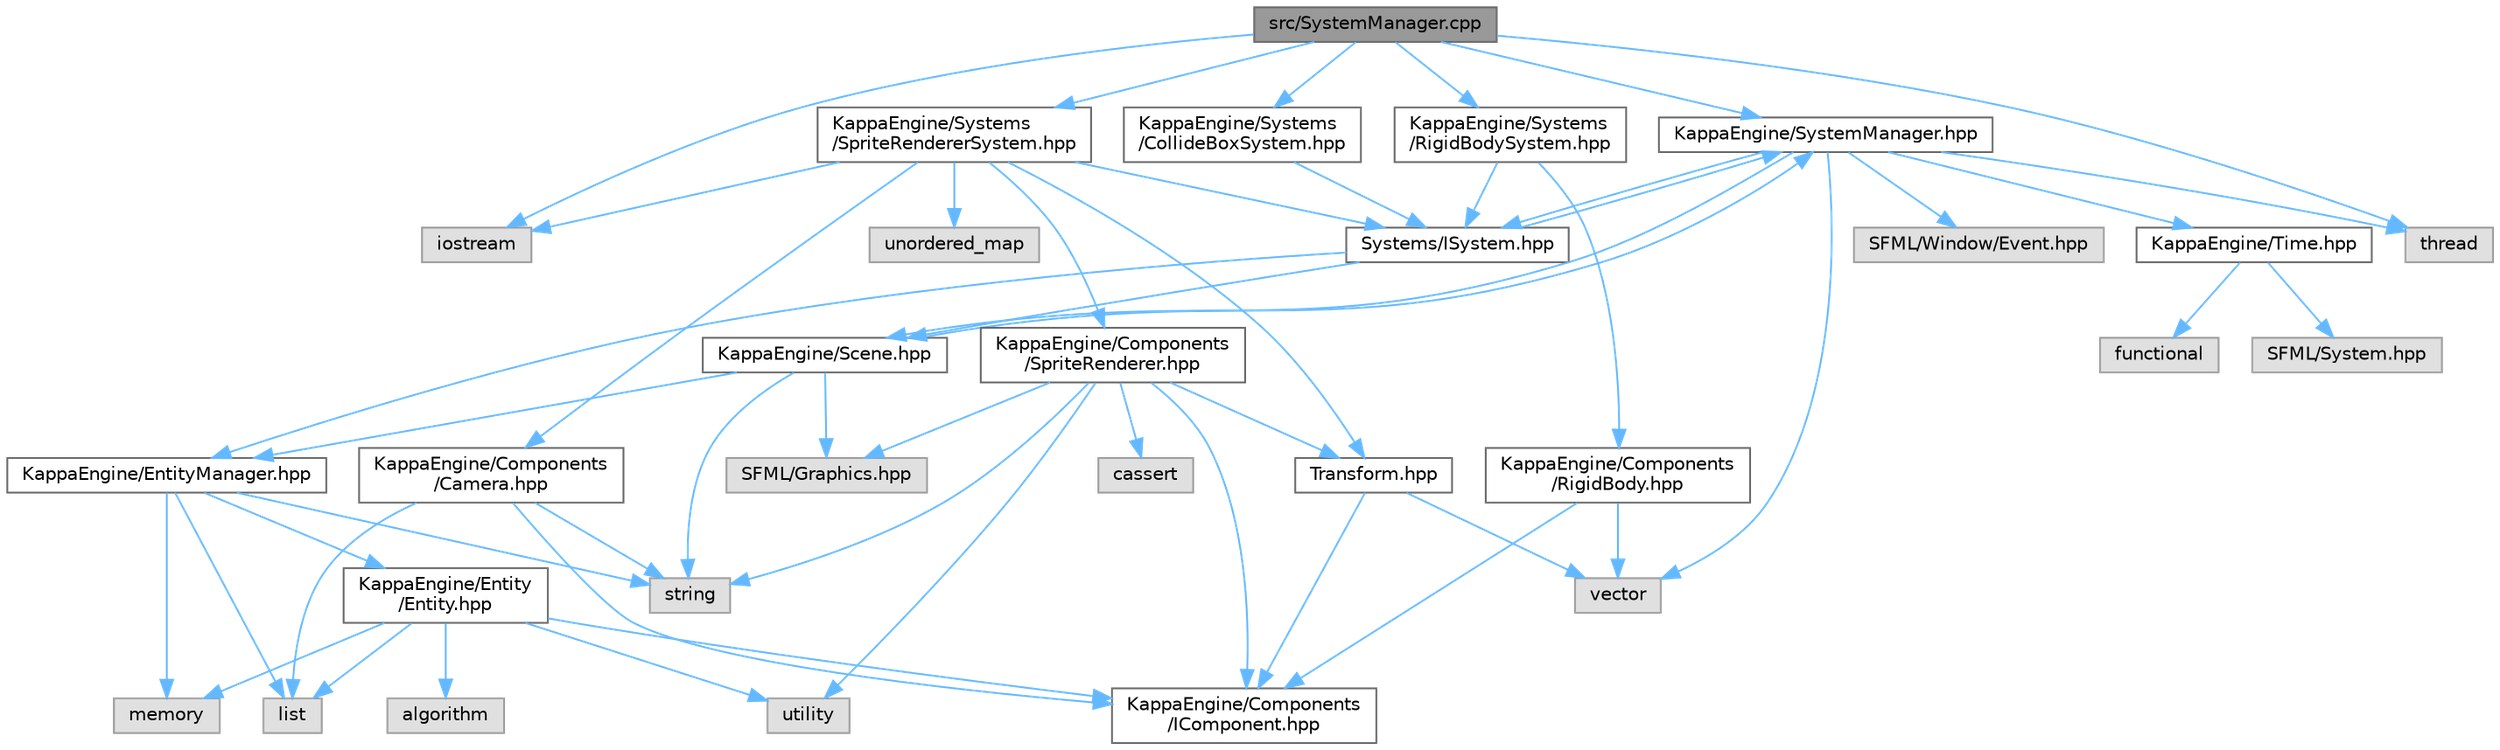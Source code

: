 digraph "src/SystemManager.cpp"
{
 // LATEX_PDF_SIZE
  bgcolor="transparent";
  edge [fontname=Helvetica,fontsize=10,labelfontname=Helvetica,labelfontsize=10];
  node [fontname=Helvetica,fontsize=10,shape=box,height=0.2,width=0.4];
  Node1 [label="src/SystemManager.cpp",height=0.2,width=0.4,color="gray40", fillcolor="grey60", style="filled", fontcolor="black",tooltip=" "];
  Node1 -> Node2 [color="steelblue1",style="solid"];
  Node2 [label="iostream",height=0.2,width=0.4,color="grey60", fillcolor="#E0E0E0", style="filled",tooltip=" "];
  Node1 -> Node3 [color="steelblue1",style="solid"];
  Node3 [label="thread",height=0.2,width=0.4,color="grey60", fillcolor="#E0E0E0", style="filled",tooltip=" "];
  Node1 -> Node4 [color="steelblue1",style="solid"];
  Node4 [label="KappaEngine/SystemManager.hpp",height=0.2,width=0.4,color="grey40", fillcolor="white", style="filled",URL="$_system_manager_8hpp.html",tooltip=" "];
  Node4 -> Node5 [color="steelblue1",style="solid"];
  Node5 [label="vector",height=0.2,width=0.4,color="grey60", fillcolor="#E0E0E0", style="filled",tooltip=" "];
  Node4 -> Node3 [color="steelblue1",style="solid"];
  Node4 -> Node6 [color="steelblue1",style="solid"];
  Node6 [label="SFML/Window/Event.hpp",height=0.2,width=0.4,color="grey60", fillcolor="#E0E0E0", style="filled",tooltip=" "];
  Node4 -> Node7 [color="steelblue1",style="solid"];
  Node7 [label="KappaEngine/Time.hpp",height=0.2,width=0.4,color="grey40", fillcolor="white", style="filled",URL="$_time_8hpp.html",tooltip=" "];
  Node7 -> Node8 [color="steelblue1",style="solid"];
  Node8 [label="SFML/System.hpp",height=0.2,width=0.4,color="grey60", fillcolor="#E0E0E0", style="filled",tooltip=" "];
  Node7 -> Node9 [color="steelblue1",style="solid"];
  Node9 [label="functional",height=0.2,width=0.4,color="grey60", fillcolor="#E0E0E0", style="filled",tooltip=" "];
  Node4 -> Node10 [color="steelblue1",style="solid"];
  Node10 [label="Systems/ISystem.hpp",height=0.2,width=0.4,color="grey40", fillcolor="white", style="filled",URL="$_i_system_8hpp.html",tooltip=" "];
  Node10 -> Node11 [color="steelblue1",style="solid"];
  Node11 [label="KappaEngine/EntityManager.hpp",height=0.2,width=0.4,color="grey40", fillcolor="white", style="filled",URL="$_entity_manager_8hpp.html",tooltip=" "];
  Node11 -> Node12 [color="steelblue1",style="solid"];
  Node12 [label="list",height=0.2,width=0.4,color="grey60", fillcolor="#E0E0E0", style="filled",tooltip=" "];
  Node11 -> Node13 [color="steelblue1",style="solid"];
  Node13 [label="string",height=0.2,width=0.4,color="grey60", fillcolor="#E0E0E0", style="filled",tooltip=" "];
  Node11 -> Node14 [color="steelblue1",style="solid"];
  Node14 [label="memory",height=0.2,width=0.4,color="grey60", fillcolor="#E0E0E0", style="filled",tooltip=" "];
  Node11 -> Node15 [color="steelblue1",style="solid"];
  Node15 [label="KappaEngine/Entity\l/Entity.hpp",height=0.2,width=0.4,color="grey40", fillcolor="white", style="filled",URL="$_entity_8hpp.html",tooltip=" "];
  Node15 -> Node12 [color="steelblue1",style="solid"];
  Node15 -> Node14 [color="steelblue1",style="solid"];
  Node15 -> Node16 [color="steelblue1",style="solid"];
  Node16 [label="algorithm",height=0.2,width=0.4,color="grey60", fillcolor="#E0E0E0", style="filled",tooltip=" "];
  Node15 -> Node17 [color="steelblue1",style="solid"];
  Node17 [label="utility",height=0.2,width=0.4,color="grey60", fillcolor="#E0E0E0", style="filled",tooltip=" "];
  Node15 -> Node18 [color="steelblue1",style="solid"];
  Node18 [label="KappaEngine/Components\l/IComponent.hpp",height=0.2,width=0.4,color="grey40", fillcolor="white", style="filled",URL="$_i_component_8hpp.html",tooltip=" "];
  Node10 -> Node19 [color="steelblue1",style="solid"];
  Node19 [label="KappaEngine/Scene.hpp",height=0.2,width=0.4,color="grey40", fillcolor="white", style="filled",URL="$_scene_8hpp.html",tooltip=" "];
  Node19 -> Node13 [color="steelblue1",style="solid"];
  Node19 -> Node20 [color="steelblue1",style="solid"];
  Node20 [label="SFML/Graphics.hpp",height=0.2,width=0.4,color="grey60", fillcolor="#E0E0E0", style="filled",tooltip=" "];
  Node19 -> Node4 [color="steelblue1",style="solid"];
  Node19 -> Node11 [color="steelblue1",style="solid"];
  Node10 -> Node4 [color="steelblue1",style="solid"];
  Node4 -> Node19 [color="steelblue1",style="solid"];
  Node1 -> Node21 [color="steelblue1",style="solid"];
  Node21 [label="KappaEngine/Systems\l/RigidBodySystem.hpp",height=0.2,width=0.4,color="grey40", fillcolor="white", style="filled",URL="$_rigid_body_system_8hpp.html",tooltip=" "];
  Node21 -> Node10 [color="steelblue1",style="solid"];
  Node21 -> Node22 [color="steelblue1",style="solid"];
  Node22 [label="KappaEngine/Components\l/RigidBody.hpp",height=0.2,width=0.4,color="grey40", fillcolor="white", style="filled",URL="$_rigid_body_8hpp.html",tooltip=" "];
  Node22 -> Node5 [color="steelblue1",style="solid"];
  Node22 -> Node18 [color="steelblue1",style="solid"];
  Node1 -> Node23 [color="steelblue1",style="solid"];
  Node23 [label="KappaEngine/Systems\l/CollideBoxSystem.hpp",height=0.2,width=0.4,color="grey40", fillcolor="white", style="filled",URL="$_collide_box_system_8hpp.html",tooltip=" "];
  Node23 -> Node10 [color="steelblue1",style="solid"];
  Node1 -> Node24 [color="steelblue1",style="solid"];
  Node24 [label="KappaEngine/Systems\l/SpriteRendererSystem.hpp",height=0.2,width=0.4,color="grey40", fillcolor="white", style="filled",URL="$_sprite_renderer_system_8hpp.html",tooltip=" "];
  Node24 -> Node2 [color="steelblue1",style="solid"];
  Node24 -> Node25 [color="steelblue1",style="solid"];
  Node25 [label="unordered_map",height=0.2,width=0.4,color="grey60", fillcolor="#E0E0E0", style="filled",tooltip=" "];
  Node24 -> Node10 [color="steelblue1",style="solid"];
  Node24 -> Node26 [color="steelblue1",style="solid"];
  Node26 [label="KappaEngine/Components\l/SpriteRenderer.hpp",height=0.2,width=0.4,color="grey40", fillcolor="white", style="filled",URL="$_sprite_renderer_8hpp.html",tooltip=" "];
  Node26 -> Node13 [color="steelblue1",style="solid"];
  Node26 -> Node27 [color="steelblue1",style="solid"];
  Node27 [label="cassert",height=0.2,width=0.4,color="grey60", fillcolor="#E0E0E0", style="filled",tooltip=" "];
  Node26 -> Node20 [color="steelblue1",style="solid"];
  Node26 -> Node17 [color="steelblue1",style="solid"];
  Node26 -> Node18 [color="steelblue1",style="solid"];
  Node26 -> Node28 [color="steelblue1",style="solid"];
  Node28 [label="Transform.hpp",height=0.2,width=0.4,color="grey40", fillcolor="white", style="filled",URL="$_transform_8hpp.html",tooltip=" "];
  Node28 -> Node5 [color="steelblue1",style="solid"];
  Node28 -> Node18 [color="steelblue1",style="solid"];
  Node24 -> Node28 [color="steelblue1",style="solid"];
  Node24 -> Node29 [color="steelblue1",style="solid"];
  Node29 [label="KappaEngine/Components\l/Camera.hpp",height=0.2,width=0.4,color="grey40", fillcolor="white", style="filled",URL="$_camera_8hpp.html",tooltip=" "];
  Node29 -> Node12 [color="steelblue1",style="solid"];
  Node29 -> Node13 [color="steelblue1",style="solid"];
  Node29 -> Node18 [color="steelblue1",style="solid"];
}
